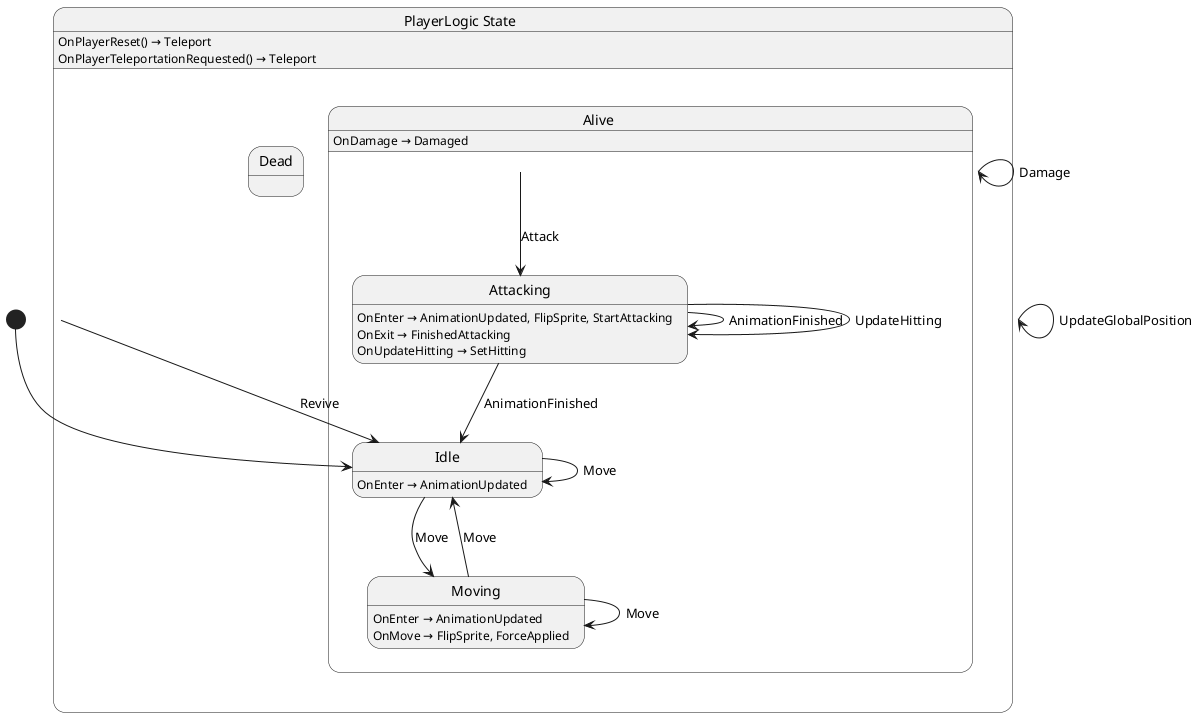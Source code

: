 @startuml PlayerLogic
state "PlayerLogic State" as Nevergreen_PlayerLogic_State {
  state "Alive" as Nevergreen_PlayerLogic_State_Alive {
    state "Attacking" as Nevergreen_PlayerLogic_State_Alive_Attacking
    state "Idle" as Nevergreen_PlayerLogic_State_Alive_Idle
    state "Moving" as Nevergreen_PlayerLogic_State_Alive_Moving
  }
  state "Dead" as Nevergreen_PlayerLogic_State_Dead
}

Nevergreen_PlayerLogic_State --> Nevergreen_PlayerLogic_State : UpdateGlobalPosition
Nevergreen_PlayerLogic_State --> Nevergreen_PlayerLogic_State_Alive_Idle : Revive
Nevergreen_PlayerLogic_State_Alive --> Nevergreen_PlayerLogic_State_Alive : Damage
Nevergreen_PlayerLogic_State_Alive --> Nevergreen_PlayerLogic_State_Alive_Attacking : Attack
Nevergreen_PlayerLogic_State_Alive_Attacking --> Nevergreen_PlayerLogic_State_Alive_Attacking : AnimationFinished
Nevergreen_PlayerLogic_State_Alive_Attacking --> Nevergreen_PlayerLogic_State_Alive_Attacking : UpdateHitting
Nevergreen_PlayerLogic_State_Alive_Attacking --> Nevergreen_PlayerLogic_State_Alive_Idle : AnimationFinished
Nevergreen_PlayerLogic_State_Alive_Idle --> Nevergreen_PlayerLogic_State_Alive_Idle : Move
Nevergreen_PlayerLogic_State_Alive_Idle --> Nevergreen_PlayerLogic_State_Alive_Moving : Move
Nevergreen_PlayerLogic_State_Alive_Moving --> Nevergreen_PlayerLogic_State_Alive_Idle : Move
Nevergreen_PlayerLogic_State_Alive_Moving --> Nevergreen_PlayerLogic_State_Alive_Moving : Move

Nevergreen_PlayerLogic_State : OnPlayerReset() → Teleport
Nevergreen_PlayerLogic_State : OnPlayerTeleportationRequested() → Teleport
Nevergreen_PlayerLogic_State_Alive : OnDamage → Damaged
Nevergreen_PlayerLogic_State_Alive_Attacking : OnEnter → AnimationUpdated, FlipSprite, StartAttacking
Nevergreen_PlayerLogic_State_Alive_Attacking : OnExit → FinishedAttacking
Nevergreen_PlayerLogic_State_Alive_Attacking : OnUpdateHitting → SetHitting
Nevergreen_PlayerLogic_State_Alive_Idle : OnEnter → AnimationUpdated
Nevergreen_PlayerLogic_State_Alive_Moving : OnEnter → AnimationUpdated
Nevergreen_PlayerLogic_State_Alive_Moving : OnMove → FlipSprite, ForceApplied

[*] --> Nevergreen_PlayerLogic_State_Alive_Idle
@enduml